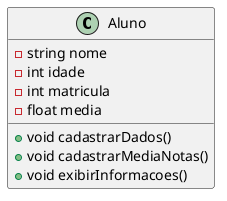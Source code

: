 @startuml

class Aluno {
    - string nome
    - int idade
    - int matricula
    - float media

    + void cadastrarDados()
    + void cadastrarMediaNotas()
    + void exibirInformacoes()
}

@enduml
